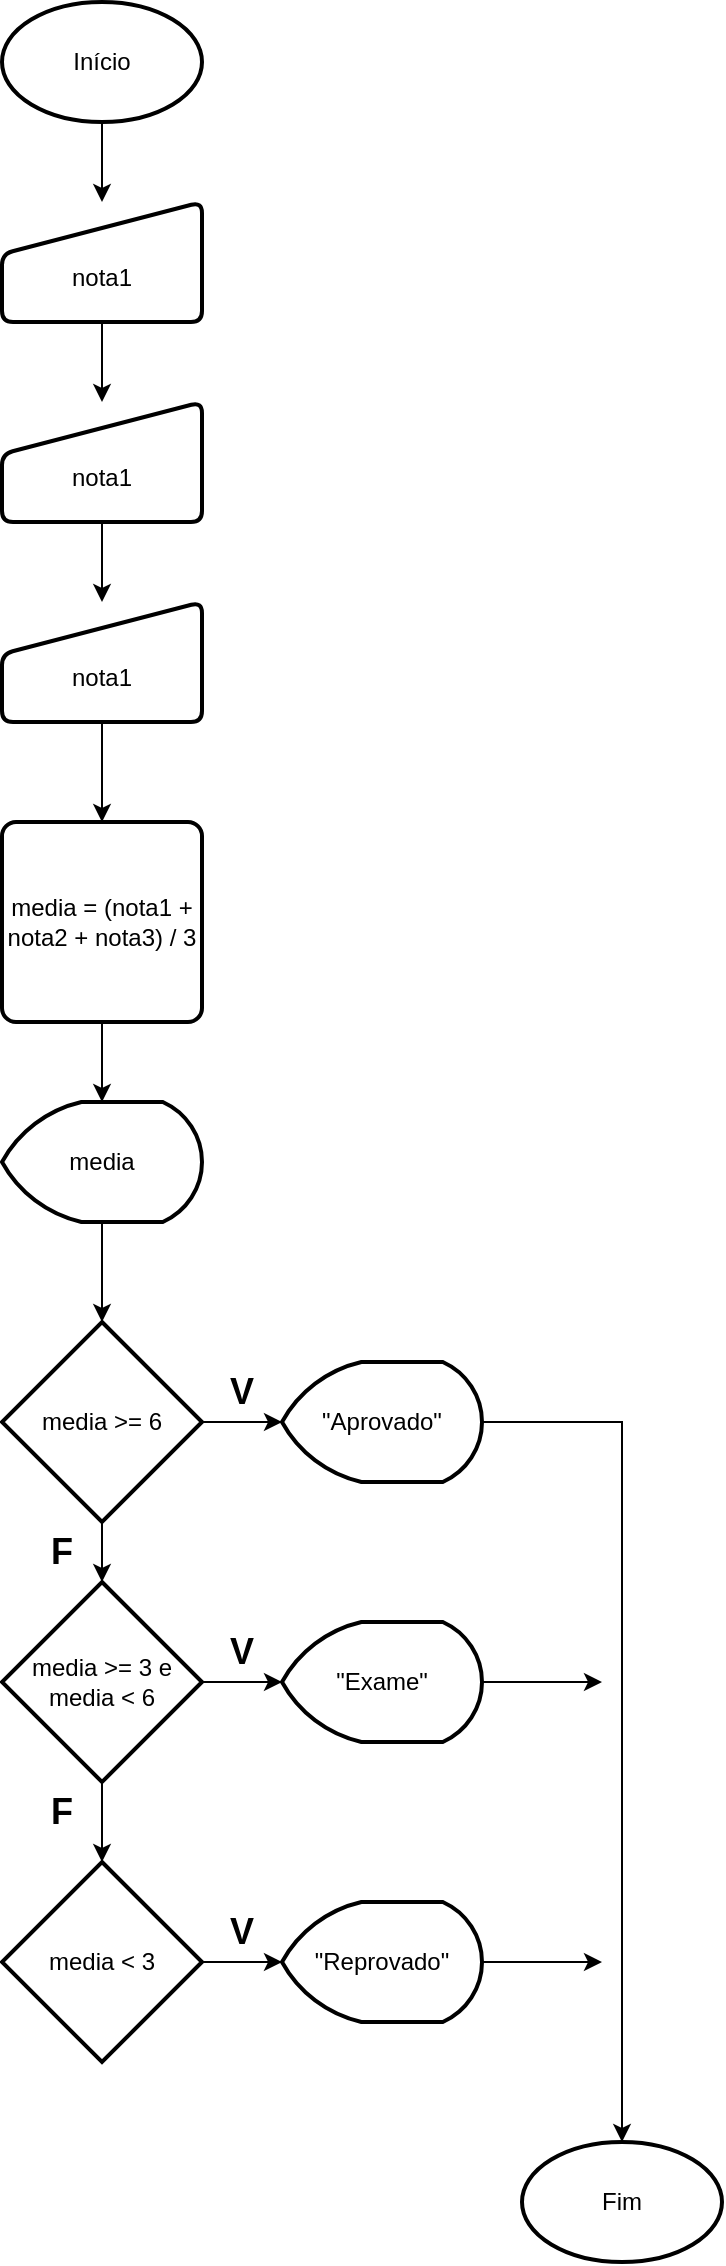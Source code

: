 <mxfile version="28.1.1">
  <diagram name="Página-1" id="Ys3wJBT20x4kgioqyDZa">
    <mxGraphModel dx="1665" dy="757" grid="1" gridSize="10" guides="1" tooltips="1" connect="1" arrows="1" fold="1" page="1" pageScale="1" pageWidth="827" pageHeight="1169" math="0" shadow="0">
      <root>
        <mxCell id="0" />
        <mxCell id="1" parent="0" />
        <mxCell id="a45ejl8AMSwDw6YElRur-9" value="" style="edgeStyle=orthogonalEdgeStyle;rounded=0;orthogonalLoop=1;jettySize=auto;html=1;" edge="1" parent="1" source="a45ejl8AMSwDw6YElRur-1" target="a45ejl8AMSwDw6YElRur-2">
          <mxGeometry relative="1" as="geometry" />
        </mxCell>
        <mxCell id="a45ejl8AMSwDw6YElRur-1" value="Início" style="strokeWidth=2;html=1;shape=mxgraph.flowchart.start_1;whiteSpace=wrap;" vertex="1" parent="1">
          <mxGeometry x="350" y="20" width="100" height="60" as="geometry" />
        </mxCell>
        <mxCell id="a45ejl8AMSwDw6YElRur-10" value="" style="edgeStyle=orthogonalEdgeStyle;rounded=0;orthogonalLoop=1;jettySize=auto;html=1;" edge="1" parent="1" source="a45ejl8AMSwDw6YElRur-2" target="a45ejl8AMSwDw6YElRur-3">
          <mxGeometry relative="1" as="geometry" />
        </mxCell>
        <mxCell id="a45ejl8AMSwDw6YElRur-2" value="&lt;div&gt;&lt;br&gt;&lt;/div&gt;&lt;div&gt;&lt;br&gt;&lt;/div&gt;nota1&lt;div&gt;&lt;br&gt;&lt;/div&gt;" style="html=1;strokeWidth=2;shape=manualInput;whiteSpace=wrap;rounded=1;size=26;arcSize=11;" vertex="1" parent="1">
          <mxGeometry x="350" y="120" width="100" height="60" as="geometry" />
        </mxCell>
        <mxCell id="a45ejl8AMSwDw6YElRur-11" value="" style="edgeStyle=orthogonalEdgeStyle;rounded=0;orthogonalLoop=1;jettySize=auto;html=1;" edge="1" parent="1" source="a45ejl8AMSwDw6YElRur-3" target="a45ejl8AMSwDw6YElRur-4">
          <mxGeometry relative="1" as="geometry" />
        </mxCell>
        <mxCell id="a45ejl8AMSwDw6YElRur-3" value="&lt;div&gt;&lt;br&gt;&lt;/div&gt;&lt;div&gt;&lt;br&gt;&lt;/div&gt;nota1&lt;div&gt;&lt;br&gt;&lt;/div&gt;" style="html=1;strokeWidth=2;shape=manualInput;whiteSpace=wrap;rounded=1;size=26;arcSize=11;" vertex="1" parent="1">
          <mxGeometry x="350" y="220" width="100" height="60" as="geometry" />
        </mxCell>
        <mxCell id="a45ejl8AMSwDw6YElRur-12" value="" style="edgeStyle=orthogonalEdgeStyle;rounded=0;orthogonalLoop=1;jettySize=auto;html=1;" edge="1" parent="1" source="a45ejl8AMSwDw6YElRur-4" target="a45ejl8AMSwDw6YElRur-5">
          <mxGeometry relative="1" as="geometry" />
        </mxCell>
        <mxCell id="a45ejl8AMSwDw6YElRur-4" value="&lt;div&gt;&lt;br&gt;&lt;/div&gt;&lt;div&gt;&lt;br&gt;&lt;/div&gt;nota1&lt;div&gt;&lt;br&gt;&lt;/div&gt;" style="html=1;strokeWidth=2;shape=manualInput;whiteSpace=wrap;rounded=1;size=26;arcSize=11;" vertex="1" parent="1">
          <mxGeometry x="350" y="320" width="100" height="60" as="geometry" />
        </mxCell>
        <mxCell id="a45ejl8AMSwDw6YElRur-13" value="" style="edgeStyle=orthogonalEdgeStyle;rounded=0;orthogonalLoop=1;jettySize=auto;html=1;" edge="1" parent="1" source="a45ejl8AMSwDw6YElRur-5" target="a45ejl8AMSwDw6YElRur-6">
          <mxGeometry relative="1" as="geometry" />
        </mxCell>
        <mxCell id="a45ejl8AMSwDw6YElRur-5" value="media = (nota1 + nota2 + nota3) / 3" style="rounded=1;whiteSpace=wrap;html=1;absoluteArcSize=1;arcSize=14;strokeWidth=2;" vertex="1" parent="1">
          <mxGeometry x="350" y="430" width="100" height="100" as="geometry" />
        </mxCell>
        <mxCell id="a45ejl8AMSwDw6YElRur-14" value="" style="edgeStyle=orthogonalEdgeStyle;rounded=0;orthogonalLoop=1;jettySize=auto;html=1;" edge="1" parent="1" source="a45ejl8AMSwDw6YElRur-6" target="a45ejl8AMSwDw6YElRur-7">
          <mxGeometry relative="1" as="geometry" />
        </mxCell>
        <mxCell id="a45ejl8AMSwDw6YElRur-6" value="media" style="strokeWidth=2;html=1;shape=mxgraph.flowchart.display;whiteSpace=wrap;" vertex="1" parent="1">
          <mxGeometry x="350" y="570" width="100" height="60" as="geometry" />
        </mxCell>
        <mxCell id="a45ejl8AMSwDw6YElRur-15" value="" style="edgeStyle=orthogonalEdgeStyle;rounded=0;orthogonalLoop=1;jettySize=auto;html=1;" edge="1" parent="1" source="a45ejl8AMSwDw6YElRur-7" target="a45ejl8AMSwDw6YElRur-8">
          <mxGeometry relative="1" as="geometry" />
        </mxCell>
        <mxCell id="a45ejl8AMSwDw6YElRur-17" value="" style="edgeStyle=orthogonalEdgeStyle;rounded=0;orthogonalLoop=1;jettySize=auto;html=1;" edge="1" parent="1" source="a45ejl8AMSwDw6YElRur-7" target="a45ejl8AMSwDw6YElRur-16">
          <mxGeometry relative="1" as="geometry" />
        </mxCell>
        <mxCell id="a45ejl8AMSwDw6YElRur-7" value="media &amp;gt;= 6" style="strokeWidth=2;html=1;shape=mxgraph.flowchart.decision;whiteSpace=wrap;" vertex="1" parent="1">
          <mxGeometry x="350" y="680" width="100" height="100" as="geometry" />
        </mxCell>
        <mxCell id="a45ejl8AMSwDw6YElRur-34" style="edgeStyle=orthogonalEdgeStyle;rounded=0;orthogonalLoop=1;jettySize=auto;html=1;" edge="1" parent="1" source="a45ejl8AMSwDw6YElRur-8" target="a45ejl8AMSwDw6YElRur-29">
          <mxGeometry relative="1" as="geometry" />
        </mxCell>
        <mxCell id="a45ejl8AMSwDw6YElRur-8" value="&quot;Aprovado&quot;" style="strokeWidth=2;html=1;shape=mxgraph.flowchart.display;whiteSpace=wrap;" vertex="1" parent="1">
          <mxGeometry x="490" y="700" width="100" height="60" as="geometry" />
        </mxCell>
        <mxCell id="a45ejl8AMSwDw6YElRur-19" value="" style="edgeStyle=orthogonalEdgeStyle;rounded=0;orthogonalLoop=1;jettySize=auto;html=1;" edge="1" parent="1" source="a45ejl8AMSwDw6YElRur-16" target="a45ejl8AMSwDw6YElRur-18">
          <mxGeometry relative="1" as="geometry" />
        </mxCell>
        <mxCell id="a45ejl8AMSwDw6YElRur-23" value="" style="edgeStyle=orthogonalEdgeStyle;rounded=0;orthogonalLoop=1;jettySize=auto;html=1;" edge="1" parent="1" source="a45ejl8AMSwDw6YElRur-16" target="a45ejl8AMSwDw6YElRur-20">
          <mxGeometry relative="1" as="geometry" />
        </mxCell>
        <mxCell id="a45ejl8AMSwDw6YElRur-16" value="media &amp;gt;= 3 e media &amp;lt; 6" style="strokeWidth=2;html=1;shape=mxgraph.flowchart.decision;whiteSpace=wrap;" vertex="1" parent="1">
          <mxGeometry x="350" y="810" width="100" height="100" as="geometry" />
        </mxCell>
        <mxCell id="a45ejl8AMSwDw6YElRur-37" style="edgeStyle=orthogonalEdgeStyle;rounded=0;orthogonalLoop=1;jettySize=auto;html=1;" edge="1" parent="1" source="a45ejl8AMSwDw6YElRur-18">
          <mxGeometry relative="1" as="geometry">
            <mxPoint x="650" y="860" as="targetPoint" />
          </mxGeometry>
        </mxCell>
        <mxCell id="a45ejl8AMSwDw6YElRur-18" value="&quot;Exame&quot;" style="strokeWidth=2;html=1;shape=mxgraph.flowchart.display;whiteSpace=wrap;" vertex="1" parent="1">
          <mxGeometry x="490" y="830" width="100" height="60" as="geometry" />
        </mxCell>
        <mxCell id="a45ejl8AMSwDw6YElRur-22" value="" style="edgeStyle=orthogonalEdgeStyle;rounded=0;orthogonalLoop=1;jettySize=auto;html=1;" edge="1" parent="1" source="a45ejl8AMSwDw6YElRur-20" target="a45ejl8AMSwDw6YElRur-21">
          <mxGeometry relative="1" as="geometry" />
        </mxCell>
        <mxCell id="a45ejl8AMSwDw6YElRur-20" value="media &amp;lt; 3" style="strokeWidth=2;html=1;shape=mxgraph.flowchart.decision;whiteSpace=wrap;" vertex="1" parent="1">
          <mxGeometry x="350" y="950" width="100" height="100" as="geometry" />
        </mxCell>
        <mxCell id="a45ejl8AMSwDw6YElRur-39" style="edgeStyle=orthogonalEdgeStyle;rounded=0;orthogonalLoop=1;jettySize=auto;html=1;" edge="1" parent="1" source="a45ejl8AMSwDw6YElRur-21">
          <mxGeometry relative="1" as="geometry">
            <mxPoint x="650" y="1000" as="targetPoint" />
          </mxGeometry>
        </mxCell>
        <mxCell id="a45ejl8AMSwDw6YElRur-21" value="&quot;Reprovado&quot;" style="strokeWidth=2;html=1;shape=mxgraph.flowchart.display;whiteSpace=wrap;" vertex="1" parent="1">
          <mxGeometry x="490" y="970" width="100" height="60" as="geometry" />
        </mxCell>
        <mxCell id="a45ejl8AMSwDw6YElRur-24" value="&lt;b&gt;&lt;font style=&quot;font-size: 18px;&quot;&gt;V&lt;/font&gt;&lt;/b&gt;" style="text;strokeColor=none;align=center;fillColor=none;html=1;verticalAlign=middle;whiteSpace=wrap;rounded=0;" vertex="1" parent="1">
          <mxGeometry x="440" y="700" width="60" height="30" as="geometry" />
        </mxCell>
        <mxCell id="a45ejl8AMSwDw6YElRur-25" value="&lt;b&gt;&lt;font style=&quot;font-size: 18px;&quot;&gt;F&lt;/font&gt;&lt;/b&gt;" style="text;strokeColor=none;align=center;fillColor=none;html=1;verticalAlign=middle;whiteSpace=wrap;rounded=0;" vertex="1" parent="1">
          <mxGeometry x="350" y="780" width="60" height="30" as="geometry" />
        </mxCell>
        <mxCell id="a45ejl8AMSwDw6YElRur-26" value="&lt;b&gt;&lt;font style=&quot;font-size: 18px;&quot;&gt;V&lt;/font&gt;&lt;/b&gt;" style="text;strokeColor=none;align=center;fillColor=none;html=1;verticalAlign=middle;whiteSpace=wrap;rounded=0;" vertex="1" parent="1">
          <mxGeometry x="440" y="830" width="60" height="30" as="geometry" />
        </mxCell>
        <mxCell id="a45ejl8AMSwDw6YElRur-27" value="&lt;b&gt;&lt;font style=&quot;font-size: 18px;&quot;&gt;F&lt;/font&gt;&lt;/b&gt;" style="text;strokeColor=none;align=center;fillColor=none;html=1;verticalAlign=middle;whiteSpace=wrap;rounded=0;" vertex="1" parent="1">
          <mxGeometry x="350" y="910" width="60" height="30" as="geometry" />
        </mxCell>
        <mxCell id="a45ejl8AMSwDw6YElRur-28" value="&lt;b&gt;&lt;font style=&quot;font-size: 18px;&quot;&gt;V&lt;/font&gt;&lt;/b&gt;" style="text;strokeColor=none;align=center;fillColor=none;html=1;verticalAlign=middle;whiteSpace=wrap;rounded=0;" vertex="1" parent="1">
          <mxGeometry x="440" y="970" width="60" height="30" as="geometry" />
        </mxCell>
        <mxCell id="a45ejl8AMSwDw6YElRur-29" value="Fim" style="strokeWidth=2;html=1;shape=mxgraph.flowchart.start_1;whiteSpace=wrap;" vertex="1" parent="1">
          <mxGeometry x="610" y="1090" width="100" height="60" as="geometry" />
        </mxCell>
      </root>
    </mxGraphModel>
  </diagram>
</mxfile>
